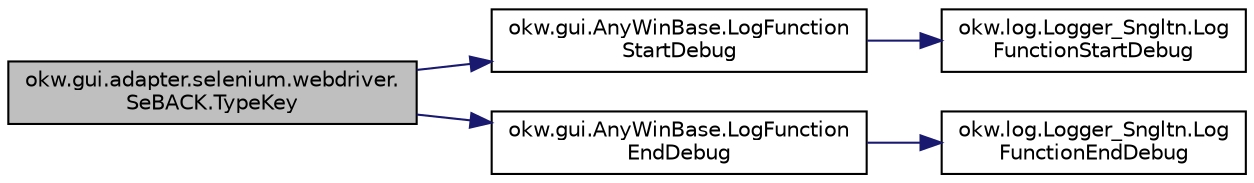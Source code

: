 digraph "okw.gui.adapter.selenium.webdriver.SeBACK.TypeKey"
{
 // INTERACTIVE_SVG=YES
 // LATEX_PDF_SIZE
  edge [fontname="Helvetica",fontsize="10",labelfontname="Helvetica",labelfontsize="10"];
  node [fontname="Helvetica",fontsize="10",shape=record];
  rankdir="LR";
  Node61 [label="okw.gui.adapter.selenium.webdriver.\lSeBACK.TypeKey",height=0.2,width=0.4,color="black", fillcolor="grey75", style="filled", fontcolor="black",tooltip="Setzt den Wert der URL im aktiven Browser/BrowserChild und navigiert zur gegebenen Seite."];
  Node61 -> Node62 [color="midnightblue",fontsize="10",style="solid",fontname="Helvetica"];
  Node62 [label="okw.gui.AnyWinBase.LogFunction\lStartDebug",height=0.2,width=0.4,color="black", fillcolor="white", style="filled",URL="$classokw_1_1gui_1_1_any_win_base.html#abaab572bdbed7b471f659d5dd8c76853",tooltip="Methode ruft die Methode Logger.Instance.LogFunctionStartDebug(fps_FunctionName), und erweitert den g..."];
  Node62 -> Node63 [color="midnightblue",fontsize="10",style="solid",fontname="Helvetica"];
  Node63 [label="okw.log.Logger_Sngltn.Log\lFunctionStartDebug",height=0.2,width=0.4,color="black", fillcolor="white", style="filled",URL="$classokw_1_1log_1_1_logger___sngltn.html#a2d4c3d22d2a52b92873ee2f3853d9c42",tooltip="LogFunctionStartDebug:"];
  Node61 -> Node64 [color="midnightblue",fontsize="10",style="solid",fontname="Helvetica"];
  Node64 [label="okw.gui.AnyWinBase.LogFunction\lEndDebug",height=0.2,width=0.4,color="black", fillcolor="white", style="filled",URL="$classokw_1_1gui_1_1_any_win_base.html#a51cf50ace21902b3a5359316f53a7f3e",tooltip="Methode ruft die Methode Logger.Instance.LogFunctionEndDebug() auf."];
  Node64 -> Node65 [color="midnightblue",fontsize="10",style="solid",fontname="Helvetica"];
  Node65 [label="okw.log.Logger_Sngltn.Log\lFunctionEndDebug",height=0.2,width=0.4,color="black", fillcolor="white", style="filled",URL="$classokw_1_1log_1_1_logger___sngltn.html#a91b192a4e0381f6d02b791693d0fab84",tooltip="LogFunctionEndDebug:"];
}
